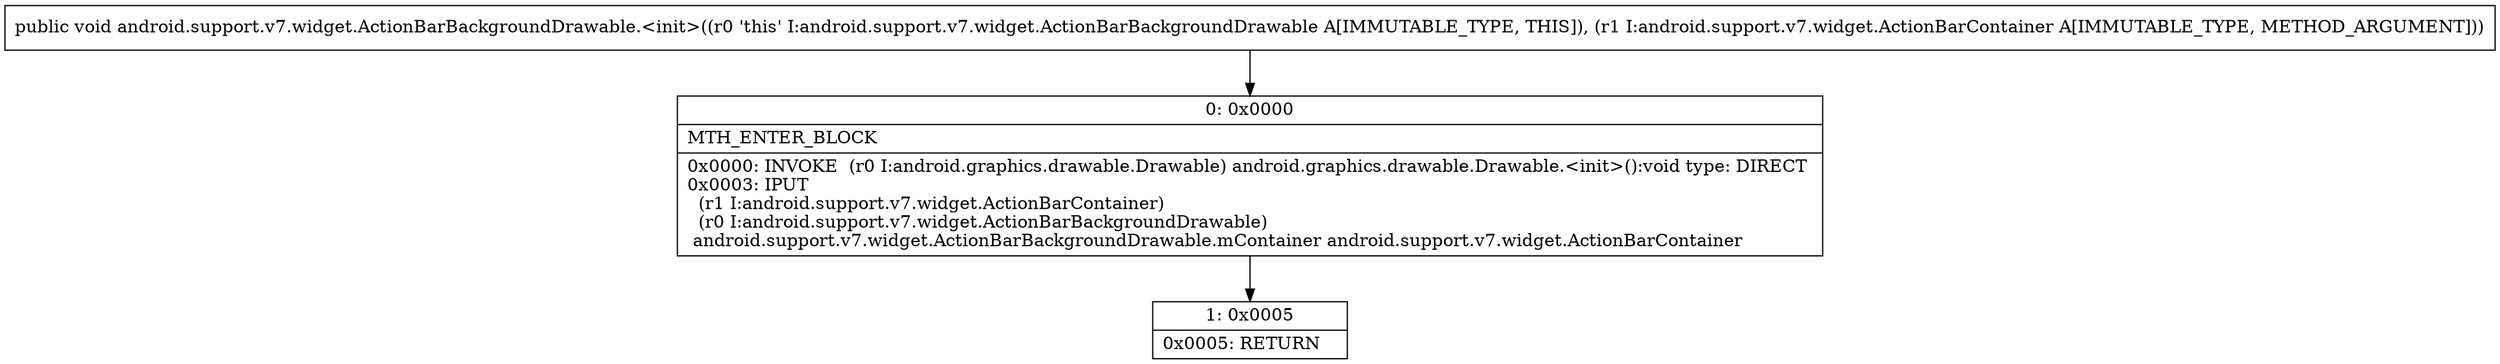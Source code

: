 digraph "CFG forandroid.support.v7.widget.ActionBarBackgroundDrawable.\<init\>(Landroid\/support\/v7\/widget\/ActionBarContainer;)V" {
Node_0 [shape=record,label="{0\:\ 0x0000|MTH_ENTER_BLOCK\l|0x0000: INVOKE  (r0 I:android.graphics.drawable.Drawable) android.graphics.drawable.Drawable.\<init\>():void type: DIRECT \l0x0003: IPUT  \l  (r1 I:android.support.v7.widget.ActionBarContainer)\l  (r0 I:android.support.v7.widget.ActionBarBackgroundDrawable)\l android.support.v7.widget.ActionBarBackgroundDrawable.mContainer android.support.v7.widget.ActionBarContainer \l}"];
Node_1 [shape=record,label="{1\:\ 0x0005|0x0005: RETURN   \l}"];
MethodNode[shape=record,label="{public void android.support.v7.widget.ActionBarBackgroundDrawable.\<init\>((r0 'this' I:android.support.v7.widget.ActionBarBackgroundDrawable A[IMMUTABLE_TYPE, THIS]), (r1 I:android.support.v7.widget.ActionBarContainer A[IMMUTABLE_TYPE, METHOD_ARGUMENT])) }"];
MethodNode -> Node_0;
Node_0 -> Node_1;
}

